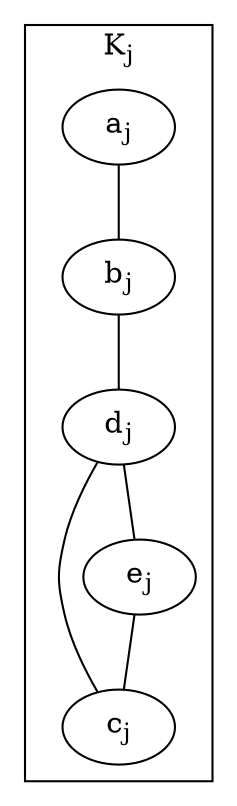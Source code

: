 graph G {
	a [label=<a<SUB>j</SUB>>]
	b [label=<b<SUB>j</SUB>>]
	c [label=<c<SUB>j</SUB>>]
	d [label=<d<SUB>j</SUB>>]
	e [label=<e<SUB>j</SUB>>]
	
	subgraph cluster_k_j {
		node [style=filled];
		a -- b -- d -- c
		d -- e -- c;
		label = <K<SUB>j</SUB>>;
	}
}